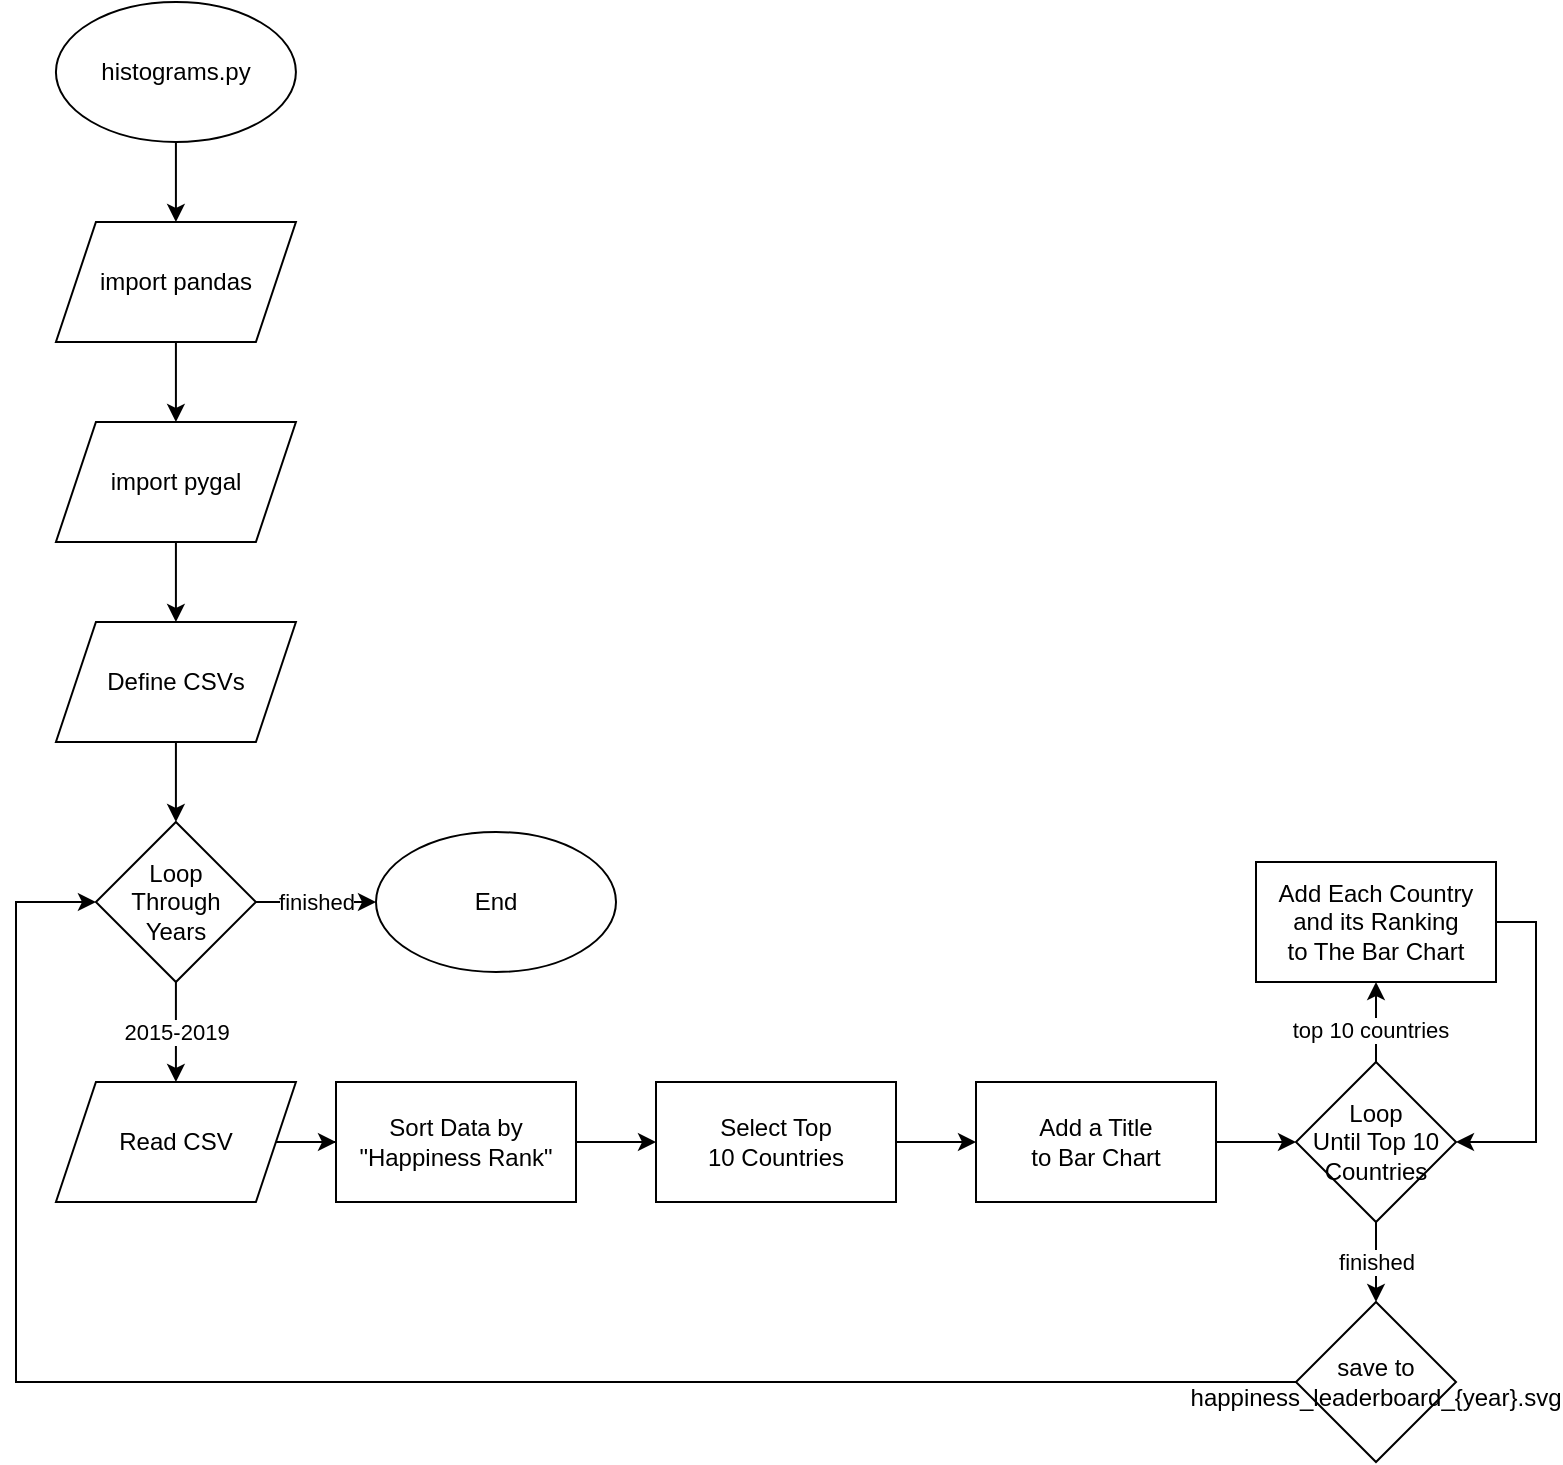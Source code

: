 <mxfile version="26.1.0">
  <diagram id="C5RBs43oDa-KdzZeNtuy" name="Page-1">
    <mxGraphModel grid="1" page="1" gridSize="10" guides="1" tooltips="1" connect="1" arrows="1" fold="1" pageScale="1" pageWidth="827" pageHeight="1169" math="0" shadow="0">
      <root>
        <mxCell id="WIyWlLk6GJQsqaUBKTNV-0" />
        <mxCell id="WIyWlLk6GJQsqaUBKTNV-1" parent="WIyWlLk6GJQsqaUBKTNV-0" />
        <mxCell id="iXmqzpFQKqinNQqxrl1--34" style="edgeStyle=orthogonalEdgeStyle;rounded=0;orthogonalLoop=1;jettySize=auto;html=1;" edge="1" parent="WIyWlLk6GJQsqaUBKTNV-1" source="iXmqzpFQKqinNQqxrl1--1" target="iXmqzpFQKqinNQqxrl1--32">
          <mxGeometry relative="1" as="geometry" />
        </mxCell>
        <mxCell id="iXmqzpFQKqinNQqxrl1--1" value="&lt;p&gt;histograms.py&lt;/p&gt;" style="ellipse;whiteSpace=wrap;html=1;" vertex="1" parent="WIyWlLk6GJQsqaUBKTNV-1">
          <mxGeometry x="39.96" y="10" width="120" height="70" as="geometry" />
        </mxCell>
        <mxCell id="iXmqzpFQKqinNQqxrl1--26" style="edgeStyle=orthogonalEdgeStyle;rounded=0;orthogonalLoop=1;jettySize=auto;html=1;entryX=0.5;entryY=0;entryDx=0;entryDy=0;" edge="1" parent="WIyWlLk6GJQsqaUBKTNV-1" source="iXmqzpFQKqinNQqxrl1--2" target="iXmqzpFQKqinNQqxrl1--25">
          <mxGeometry relative="1" as="geometry" />
        </mxCell>
        <mxCell id="iXmqzpFQKqinNQqxrl1--2" value="import pygal" style="shape=parallelogram;perimeter=parallelogramPerimeter;whiteSpace=wrap;html=1;fixedSize=1;" vertex="1" parent="WIyWlLk6GJQsqaUBKTNV-1">
          <mxGeometry x="39.96" y="220" width="120" height="60" as="geometry" />
        </mxCell>
        <mxCell id="wzVWu2LCXRriYMG0dlIS-0" value="2015-2019" style="edgeStyle=orthogonalEdgeStyle;rounded=0;orthogonalLoop=1;jettySize=auto;html=1;entryX=0.5;entryY=0;entryDx=0;entryDy=0;" edge="1" parent="WIyWlLk6GJQsqaUBKTNV-1" source="iXmqzpFQKqinNQqxrl1--10" target="OkaOdNe7BuRAB1NfmZoN-0">
          <mxGeometry relative="1" as="geometry">
            <mxPoint x="99.96" y="540" as="targetPoint" />
          </mxGeometry>
        </mxCell>
        <mxCell id="wzVWu2LCXRriYMG0dlIS-17" value="finished" style="edgeStyle=orthogonalEdgeStyle;rounded=0;orthogonalLoop=1;jettySize=auto;html=1;entryX=0;entryY=0.5;entryDx=0;entryDy=0;" edge="1" parent="WIyWlLk6GJQsqaUBKTNV-1" source="iXmqzpFQKqinNQqxrl1--10" target="wzVWu2LCXRriYMG0dlIS-16">
          <mxGeometry relative="1" as="geometry" />
        </mxCell>
        <mxCell id="iXmqzpFQKqinNQqxrl1--10" value="Loop&lt;div&gt;Through&lt;br&gt;Years&lt;/div&gt;" style="rhombus;whiteSpace=wrap;html=1;" vertex="1" parent="WIyWlLk6GJQsqaUBKTNV-1">
          <mxGeometry x="59.96" y="420" width="80" height="80" as="geometry" />
        </mxCell>
        <mxCell id="iXmqzpFQKqinNQqxrl1--30" style="edgeStyle=orthogonalEdgeStyle;rounded=0;orthogonalLoop=1;jettySize=auto;html=1;entryX=0.5;entryY=0;entryDx=0;entryDy=0;" edge="1" parent="WIyWlLk6GJQsqaUBKTNV-1" source="iXmqzpFQKqinNQqxrl1--25" target="iXmqzpFQKqinNQqxrl1--10">
          <mxGeometry relative="1" as="geometry" />
        </mxCell>
        <mxCell id="iXmqzpFQKqinNQqxrl1--25" value="Define CSVs" style="shape=parallelogram;perimeter=parallelogramPerimeter;whiteSpace=wrap;html=1;fixedSize=1;" vertex="1" parent="WIyWlLk6GJQsqaUBKTNV-1">
          <mxGeometry x="39.96" y="320" width="120" height="60" as="geometry" />
        </mxCell>
        <mxCell id="iXmqzpFQKqinNQqxrl1--33" style="edgeStyle=orthogonalEdgeStyle;rounded=0;orthogonalLoop=1;jettySize=auto;html=1;entryX=0.5;entryY=0;entryDx=0;entryDy=0;" edge="1" parent="WIyWlLk6GJQsqaUBKTNV-1" source="iXmqzpFQKqinNQqxrl1--32" target="iXmqzpFQKqinNQqxrl1--2">
          <mxGeometry relative="1" as="geometry" />
        </mxCell>
        <mxCell id="iXmqzpFQKqinNQqxrl1--32" value="&lt;font face=&quot;Helvetica&quot;&gt;import pandas&lt;/font&gt;" style="shape=parallelogram;perimeter=parallelogramPerimeter;whiteSpace=wrap;html=1;fixedSize=1;" vertex="1" parent="WIyWlLk6GJQsqaUBKTNV-1">
          <mxGeometry x="39.96" y="120" width="120" height="60" as="geometry" />
        </mxCell>
        <mxCell id="wzVWu2LCXRriYMG0dlIS-4" style="edgeStyle=orthogonalEdgeStyle;rounded=0;orthogonalLoop=1;jettySize=auto;html=1;" edge="1" parent="WIyWlLk6GJQsqaUBKTNV-1" source="iXmqzpFQKqinNQqxrl1--83" target="wzVWu2LCXRriYMG0dlIS-3">
          <mxGeometry relative="1" as="geometry" />
        </mxCell>
        <mxCell id="iXmqzpFQKqinNQqxrl1--83" value="Sort Data by&lt;div&gt;&quot;Happiness Rank&quot;&lt;/div&gt;" style="rounded=0;whiteSpace=wrap;html=1;" vertex="1" parent="WIyWlLk6GJQsqaUBKTNV-1">
          <mxGeometry x="180" y="550" width="120" height="60" as="geometry" />
        </mxCell>
        <mxCell id="wzVWu2LCXRriYMG0dlIS-6" style="edgeStyle=orthogonalEdgeStyle;rounded=0;orthogonalLoop=1;jettySize=auto;html=1;" edge="1" parent="WIyWlLk6GJQsqaUBKTNV-1" source="wzVWu2LCXRriYMG0dlIS-3" target="wzVWu2LCXRriYMG0dlIS-5">
          <mxGeometry relative="1" as="geometry" />
        </mxCell>
        <mxCell id="wzVWu2LCXRriYMG0dlIS-3" value="Select Top&lt;div&gt;10 Countries&lt;/div&gt;" style="rounded=0;whiteSpace=wrap;html=1;" vertex="1" parent="WIyWlLk6GJQsqaUBKTNV-1">
          <mxGeometry x="340" y="550" width="120" height="60" as="geometry" />
        </mxCell>
        <mxCell id="wzVWu2LCXRriYMG0dlIS-18" style="edgeStyle=orthogonalEdgeStyle;rounded=0;orthogonalLoop=1;jettySize=auto;html=1;entryX=0;entryY=0.5;entryDx=0;entryDy=0;" edge="1" parent="WIyWlLk6GJQsqaUBKTNV-1" source="wzVWu2LCXRriYMG0dlIS-5">
          <mxGeometry relative="1" as="geometry">
            <mxPoint x="660" y="580.0" as="targetPoint" />
          </mxGeometry>
        </mxCell>
        <mxCell id="wzVWu2LCXRriYMG0dlIS-5" value="Add a Title&lt;br&gt;to Bar Chart" style="rounded=0;whiteSpace=wrap;html=1;" vertex="1" parent="WIyWlLk6GJQsqaUBKTNV-1">
          <mxGeometry x="500" y="550" width="120" height="60" as="geometry" />
        </mxCell>
        <mxCell id="OkaOdNe7BuRAB1NfmZoN-4" style="edgeStyle=orthogonalEdgeStyle;rounded=0;orthogonalLoop=1;jettySize=auto;html=1;entryX=1;entryY=0.5;entryDx=0;entryDy=0;" edge="1" parent="WIyWlLk6GJQsqaUBKTNV-1" source="wzVWu2LCXRriYMG0dlIS-9" target="OkaOdNe7BuRAB1NfmZoN-2">
          <mxGeometry relative="1" as="geometry">
            <Array as="points">
              <mxPoint x="780" y="470" />
              <mxPoint x="780" y="580" />
            </Array>
          </mxGeometry>
        </mxCell>
        <mxCell id="wzVWu2LCXRriYMG0dlIS-9" value="Add Each Country&lt;div&gt;and its Ranking&lt;/div&gt;&lt;div&gt;to The Bar Chart&lt;/div&gt;" style="rounded=0;whiteSpace=wrap;html=1;" vertex="1" parent="WIyWlLk6GJQsqaUBKTNV-1">
          <mxGeometry x="640" y="440" width="120" height="60" as="geometry" />
        </mxCell>
        <mxCell id="9IA9nYe-WVBV5ovW9xwN-0" style="edgeStyle=orthogonalEdgeStyle;rounded=0;orthogonalLoop=1;jettySize=auto;html=1;entryX=0;entryY=0.5;entryDx=0;entryDy=0;" edge="1" parent="WIyWlLk6GJQsqaUBKTNV-1" source="wzVWu2LCXRriYMG0dlIS-13" target="iXmqzpFQKqinNQqxrl1--10">
          <mxGeometry relative="1" as="geometry">
            <Array as="points">
              <mxPoint x="20" y="700" />
              <mxPoint x="20" y="460" />
            </Array>
          </mxGeometry>
        </mxCell>
        <mxCell id="wzVWu2LCXRriYMG0dlIS-13" value="save to&lt;div&gt;happiness_leaderboard_{year}.svg&lt;/div&gt;" style="rhombus;whiteSpace=wrap;html=1;" vertex="1" parent="WIyWlLk6GJQsqaUBKTNV-1">
          <mxGeometry x="660" y="660" width="80" height="80" as="geometry" />
        </mxCell>
        <mxCell id="wzVWu2LCXRriYMG0dlIS-16" value="&lt;p&gt;End&lt;/p&gt;" style="ellipse;whiteSpace=wrap;html=1;" vertex="1" parent="WIyWlLk6GJQsqaUBKTNV-1">
          <mxGeometry x="200" y="425" width="120" height="70" as="geometry" />
        </mxCell>
        <mxCell id="OkaOdNe7BuRAB1NfmZoN-1" style="edgeStyle=orthogonalEdgeStyle;rounded=0;orthogonalLoop=1;jettySize=auto;html=1;" edge="1" parent="WIyWlLk6GJQsqaUBKTNV-1" source="OkaOdNe7BuRAB1NfmZoN-0" target="iXmqzpFQKqinNQqxrl1--83">
          <mxGeometry relative="1" as="geometry" />
        </mxCell>
        <mxCell id="OkaOdNe7BuRAB1NfmZoN-0" value="Read CSV" style="shape=parallelogram;perimeter=parallelogramPerimeter;whiteSpace=wrap;html=1;fixedSize=1;" vertex="1" parent="WIyWlLk6GJQsqaUBKTNV-1">
          <mxGeometry x="39.96" y="550" width="120" height="60" as="geometry" />
        </mxCell>
        <mxCell id="OkaOdNe7BuRAB1NfmZoN-3" style="edgeStyle=orthogonalEdgeStyle;rounded=0;orthogonalLoop=1;jettySize=auto;html=1;" edge="1" parent="WIyWlLk6GJQsqaUBKTNV-1" source="OkaOdNe7BuRAB1NfmZoN-2" target="wzVWu2LCXRriYMG0dlIS-9">
          <mxGeometry relative="1" as="geometry" />
        </mxCell>
        <mxCell id="OkaOdNe7BuRAB1NfmZoN-6" value="top 10 countries" style="edgeLabel;html=1;align=center;verticalAlign=middle;resizable=0;points=[];" vertex="1" connectable="0" parent="OkaOdNe7BuRAB1NfmZoN-3">
          <mxGeometry x="-0.208" y="3" relative="1" as="geometry">
            <mxPoint as="offset" />
          </mxGeometry>
        </mxCell>
        <mxCell id="OkaOdNe7BuRAB1NfmZoN-5" value="finished" style="edgeStyle=orthogonalEdgeStyle;rounded=0;orthogonalLoop=1;jettySize=auto;html=1;" edge="1" parent="WIyWlLk6GJQsqaUBKTNV-1" source="OkaOdNe7BuRAB1NfmZoN-2" target="wzVWu2LCXRriYMG0dlIS-13">
          <mxGeometry relative="1" as="geometry" />
        </mxCell>
        <mxCell id="OkaOdNe7BuRAB1NfmZoN-2" value="Loop&lt;div&gt;Until Top 10&lt;/div&gt;&lt;div&gt;Countries&lt;/div&gt;" style="rhombus;whiteSpace=wrap;html=1;" vertex="1" parent="WIyWlLk6GJQsqaUBKTNV-1">
          <mxGeometry x="660" y="540" width="80" height="80" as="geometry" />
        </mxCell>
      </root>
    </mxGraphModel>
  </diagram>
</mxfile>
